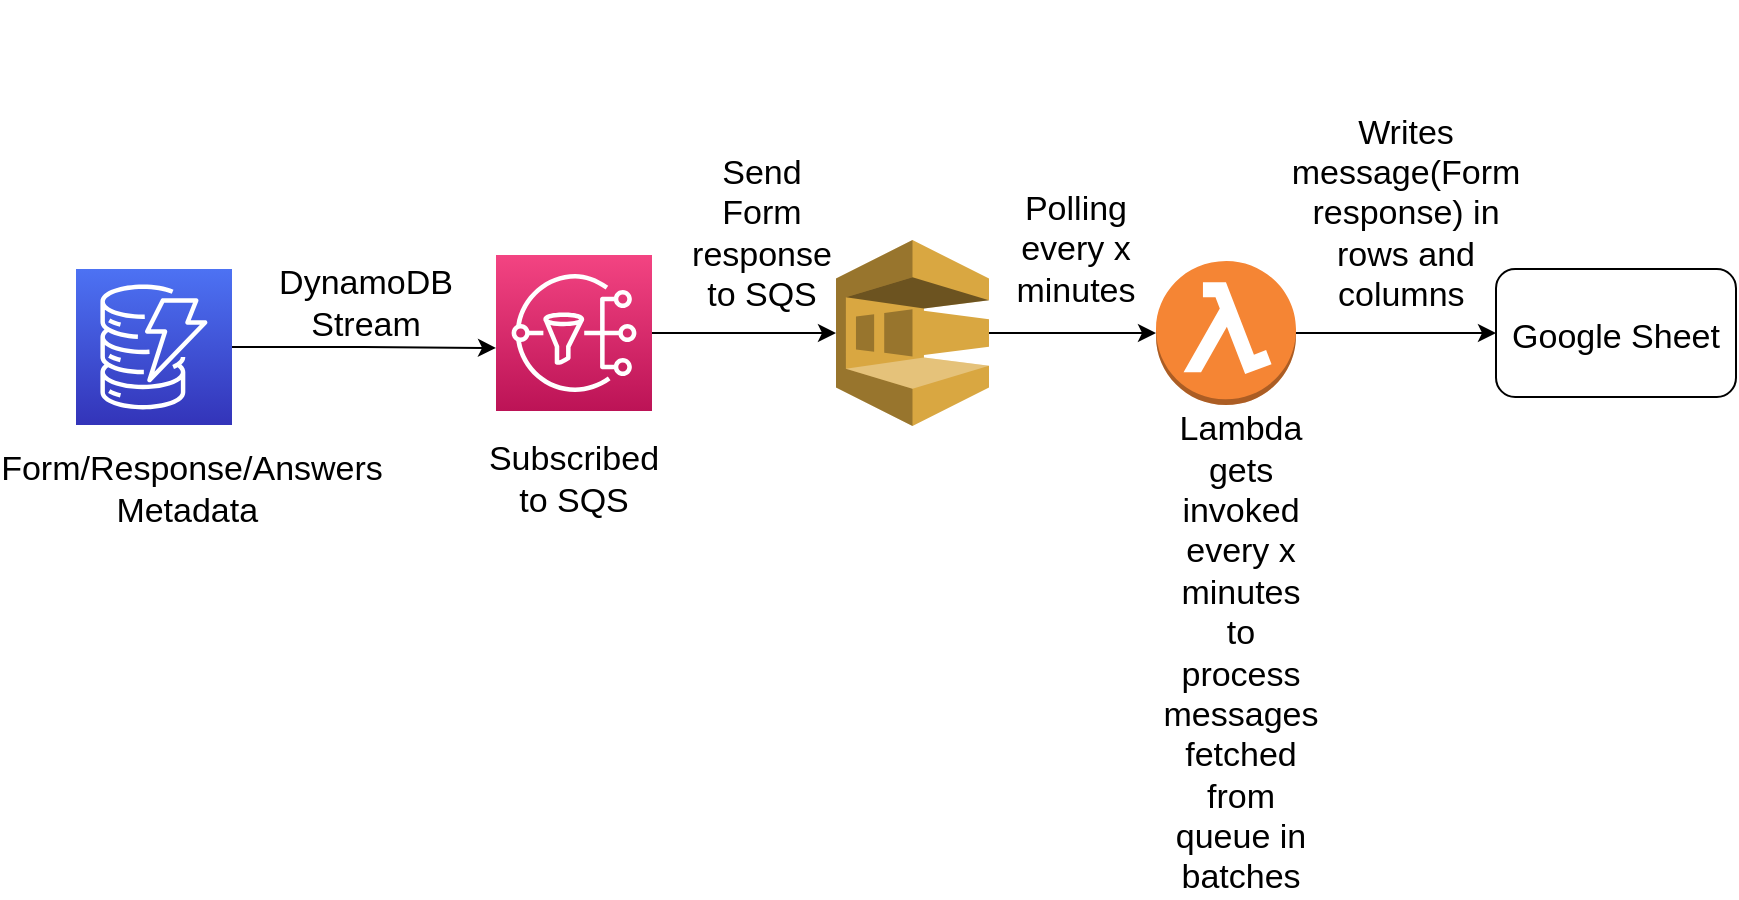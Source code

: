 <mxfile version="14.5.1" type="device"><diagram id="2jDtvVfvYZ35J0w7XceI" name="Page-1"><mxGraphModel dx="1695" dy="506" grid="1" gridSize="10" guides="1" tooltips="1" connect="1" arrows="1" fold="1" page="1" pageScale="1" pageWidth="827" pageHeight="1169" math="0" shadow="0"><root><mxCell id="0"/><mxCell id="1" parent="0"/><mxCell id="-4swN0f9_HeSz8OToBAR-10" style="edgeStyle=orthogonalEdgeStyle;rounded=0;orthogonalLoop=1;jettySize=auto;html=1;entryX=0;entryY=0.596;entryDx=0;entryDy=0;entryPerimeter=0;fontSize=17;" edge="1" parent="1" source="-4swN0f9_HeSz8OToBAR-1" target="-4swN0f9_HeSz8OToBAR-3"><mxGeometry relative="1" as="geometry"/></mxCell><mxCell id="-4swN0f9_HeSz8OToBAR-1" value="" style="points=[[0,0,0],[0.25,0,0],[0.5,0,0],[0.75,0,0],[1,0,0],[0,1,0],[0.25,1,0],[0.5,1,0],[0.75,1,0],[1,1,0],[0,0.25,0],[0,0.5,0],[0,0.75,0],[1,0.25,0],[1,0.5,0],[1,0.75,0]];outlineConnect=0;fontColor=#232F3E;gradientColor=#4D72F3;gradientDirection=north;fillColor=#3334B9;strokeColor=#ffffff;dashed=0;verticalLabelPosition=bottom;verticalAlign=top;align=center;html=1;fontSize=12;fontStyle=0;aspect=fixed;shape=mxgraph.aws4.resourceIcon;resIcon=mxgraph.aws4.dynamodb;" vertex="1" parent="1"><mxGeometry x="20" y="234.5" width="78" height="78" as="geometry"/></mxCell><mxCell id="-4swN0f9_HeSz8OToBAR-14" style="edgeStyle=orthogonalEdgeStyle;rounded=0;orthogonalLoop=1;jettySize=auto;html=1;entryX=0;entryY=0.5;entryDx=0;entryDy=0;fontSize=17;" edge="1" parent="1" source="-4swN0f9_HeSz8OToBAR-2" target="-4swN0f9_HeSz8OToBAR-7"><mxGeometry relative="1" as="geometry"/></mxCell><mxCell id="-4swN0f9_HeSz8OToBAR-2" value="" style="outlineConnect=0;dashed=0;verticalLabelPosition=bottom;verticalAlign=top;align=center;html=1;shape=mxgraph.aws3.lambda_function;fillColor=#F58534;gradientColor=none;" vertex="1" parent="1"><mxGeometry x="560" y="230.5" width="70" height="72" as="geometry"/></mxCell><mxCell id="-4swN0f9_HeSz8OToBAR-11" style="edgeStyle=orthogonalEdgeStyle;rounded=0;orthogonalLoop=1;jettySize=auto;html=1;fontSize=17;" edge="1" parent="1" source="-4swN0f9_HeSz8OToBAR-3" target="-4swN0f9_HeSz8OToBAR-6"><mxGeometry relative="1" as="geometry"/></mxCell><mxCell id="-4swN0f9_HeSz8OToBAR-3" value="" style="points=[[0,0,0],[0.25,0,0],[0.5,0,0],[0.75,0,0],[1,0,0],[0,1,0],[0.25,1,0],[0.5,1,0],[0.75,1,0],[1,1,0],[0,0.25,0],[0,0.5,0],[0,0.75,0],[1,0.25,0],[1,0.5,0],[1,0.75,0]];outlineConnect=0;fontColor=#232F3E;gradientColor=#F34482;gradientDirection=north;fillColor=#BC1356;strokeColor=#ffffff;dashed=0;verticalLabelPosition=bottom;verticalAlign=top;align=center;html=1;fontSize=12;fontStyle=0;aspect=fixed;shape=mxgraph.aws4.resourceIcon;resIcon=mxgraph.aws4.sns;" vertex="1" parent="1"><mxGeometry x="230" y="227.5" width="78" height="78" as="geometry"/></mxCell><mxCell id="-4swN0f9_HeSz8OToBAR-12" style="edgeStyle=orthogonalEdgeStyle;rounded=0;orthogonalLoop=1;jettySize=auto;html=1;fontSize=17;" edge="1" parent="1" source="-4swN0f9_HeSz8OToBAR-6" target="-4swN0f9_HeSz8OToBAR-2"><mxGeometry relative="1" as="geometry"/></mxCell><mxCell id="-4swN0f9_HeSz8OToBAR-6" value="" style="outlineConnect=0;dashed=0;verticalLabelPosition=bottom;verticalAlign=top;align=center;html=1;shape=mxgraph.aws3.sqs;fillColor=#D9A741;gradientColor=none;" vertex="1" parent="1"><mxGeometry x="400" y="220" width="76.5" height="93" as="geometry"/></mxCell><mxCell id="-4swN0f9_HeSz8OToBAR-7" value="" style="rounded=1;whiteSpace=wrap;html=1;" vertex="1" parent="1"><mxGeometry x="730" y="234.5" width="120" height="64" as="geometry"/></mxCell><mxCell id="-4swN0f9_HeSz8OToBAR-8" value="Google Sheet&lt;br style=&quot;font-size: 17px;&quot;&gt;&lt;br style=&quot;font-size: 17px;&quot;&gt;" style="text;html=1;strokeColor=none;fillColor=none;align=center;verticalAlign=middle;whiteSpace=wrap;rounded=0;strokeWidth=1;fontSize=17;" vertex="1" parent="1"><mxGeometry x="735" y="252.5" width="110" height="53" as="geometry"/></mxCell><mxCell id="-4swN0f9_HeSz8OToBAR-15" value="Form/Response/Answers&lt;br&gt;Metadata&amp;nbsp;" style="text;html=1;strokeColor=none;fillColor=none;align=center;verticalAlign=middle;whiteSpace=wrap;rounded=0;fontSize=17;" vertex="1" parent="1"><mxGeometry x="58" y="320" width="40" height="50" as="geometry"/></mxCell><mxCell id="-4swN0f9_HeSz8OToBAR-16" value="Subscribed to SQS" style="text;html=1;strokeColor=none;fillColor=none;align=center;verticalAlign=middle;whiteSpace=wrap;rounded=0;fontSize=17;" vertex="1" parent="1"><mxGeometry x="249" y="330" width="40" height="20" as="geometry"/></mxCell><mxCell id="-4swN0f9_HeSz8OToBAR-17" value="DynamoDB Stream" style="text;html=1;strokeColor=none;fillColor=none;align=center;verticalAlign=middle;whiteSpace=wrap;rounded=0;fontSize=17;" vertex="1" parent="1"><mxGeometry x="150" y="240" width="30" height="24" as="geometry"/></mxCell><mxCell id="-4swN0f9_HeSz8OToBAR-18" value="Send Form response to SQS" style="text;html=1;strokeColor=none;fillColor=none;align=center;verticalAlign=middle;whiteSpace=wrap;rounded=0;fontSize=17;" vertex="1" parent="1"><mxGeometry x="340" y="199.5" width="46" height="35" as="geometry"/></mxCell><mxCell id="-4swN0f9_HeSz8OToBAR-19" value="Polling every x minutes&lt;br&gt;" style="text;html=1;strokeColor=none;fillColor=none;align=center;verticalAlign=middle;whiteSpace=wrap;rounded=0;fontSize=17;" vertex="1" parent="1"><mxGeometry x="500" y="214.5" width="40" height="20" as="geometry"/></mxCell><mxCell id="-4swN0f9_HeSz8OToBAR-20" value="Lambda gets invoked every x minutes to process messages fetched from queue in batches" style="text;html=1;strokeColor=none;fillColor=none;align=center;verticalAlign=middle;whiteSpace=wrap;rounded=0;fontSize=17;" vertex="1" parent="1"><mxGeometry x="580" y="333" width="45" height="187" as="geometry"/></mxCell><mxCell id="-4swN0f9_HeSz8OToBAR-21" value="Writes message(Form response) in rows and columns&amp;nbsp;" style="text;html=1;strokeColor=none;fillColor=none;align=center;verticalAlign=middle;whiteSpace=wrap;rounded=0;fontSize=17;" vertex="1" parent="1"><mxGeometry x="635" y="100.5" width="100" height="212" as="geometry"/></mxCell></root></mxGraphModel></diagram></mxfile>